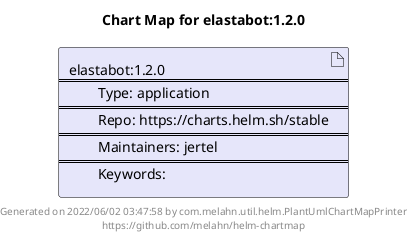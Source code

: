 @startuml
skinparam linetype ortho
skinparam backgroundColor white
skinparam usecaseBorderColor black
skinparam usecaseArrowColor LightSlateGray
skinparam artifactBorderColor black
skinparam artifactArrowColor LightSlateGray

title Chart Map for elastabot:1.2.0

'There is one referenced Helm Chart
artifact "elastabot:1.2.0\n====\n\tType: application\n====\n\tRepo: https://charts.helm.sh/stable\n====\n\tMaintainers: jertel\n====\n\tKeywords: " as elastabot_1_2_0 #Lavender

'There are 0 referenced Docker Images

'Chart Dependencies

center footer Generated on 2022/06/02 03:47:58 by com.melahn.util.helm.PlantUmlChartMapPrinter\nhttps://github.com/melahn/helm-chartmap
@enduml
